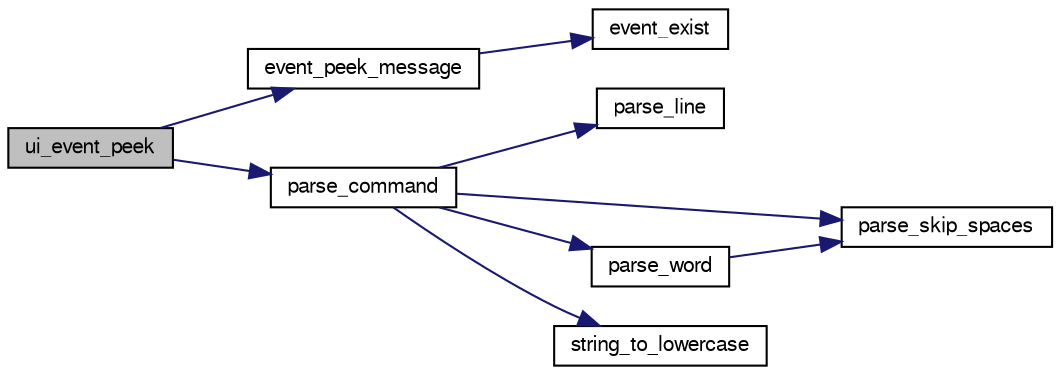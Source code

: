 digraph "ui_event_peek"
{
 // LATEX_PDF_SIZE
  bgcolor="transparent";
  edge [fontname="FreeSans",fontsize="10",labelfontname="FreeSans",labelfontsize="10"];
  node [fontname="FreeSans",fontsize="10",shape=record];
  rankdir="LR";
  Node1 [label="ui_event_peek",height=0.2,width=0.4,color="black", fillcolor="grey75", style="filled", fontcolor="black",tooltip="Wait input."];
  Node1 -> Node2 [color="midnightblue",fontsize="10",style="solid",fontname="FreeSans"];
  Node2 [label="event_peek_message",height=0.2,width=0.4,color="black",URL="$event_8c.html#aec5bca279cb9c3b541be99b6b0e491dc",tooltip="Peek the first message from the list."];
  Node2 -> Node3 [color="midnightblue",fontsize="10",style="solid",fontname="FreeSans"];
  Node3 [label="event_exist",height=0.2,width=0.4,color="black",URL="$event_8c.html#a578420a784d4b0ab9838a749d82342b8",tooltip="Check if there is a message."];
  Node1 -> Node4 [color="midnightblue",fontsize="10",style="solid",fontname="FreeSans"];
  Node4 [label="parse_command",height=0.2,width=0.4,color="black",URL="$util_8c.html#a42d6fa0294fe3a643d1942c6610f75f4",tooltip="Parse a command."];
  Node4 -> Node5 [color="midnightblue",fontsize="10",style="solid",fontname="FreeSans"];
  Node5 [label="parse_line",height=0.2,width=0.4,color="black",URL="$util_8c.html#a8648973bfd6c3001cd5ebe5268662f1e",tooltip="Parse a line."];
  Node4 -> Node6 [color="midnightblue",fontsize="10",style="solid",fontname="FreeSans"];
  Node6 [label="parse_skip_spaces",height=0.2,width=0.4,color="black",URL="$util_8c.html#a35508e8fcec689d875231b2f93fbe4a5",tooltip="Skip spaces."];
  Node4 -> Node7 [color="midnightblue",fontsize="10",style="solid",fontname="FreeSans"];
  Node7 [label="parse_word",height=0.2,width=0.4,color="black",URL="$util_8c.html#a37223454580e3fd41f4bddb3c3970da5",tooltip="Parse a word."];
  Node7 -> Node6 [color="midnightblue",fontsize="10",style="solid",fontname="FreeSans"];
  Node4 -> Node8 [color="midnightblue",fontsize="10",style="solid",fontname="FreeSans"];
  Node8 [label="string_to_lowercase",height=0.2,width=0.4,color="black",URL="$util_8c.html#a63f0d8023994d5b47de94f80738870e8",tooltip="Change all char of a string to lowercase."];
}

